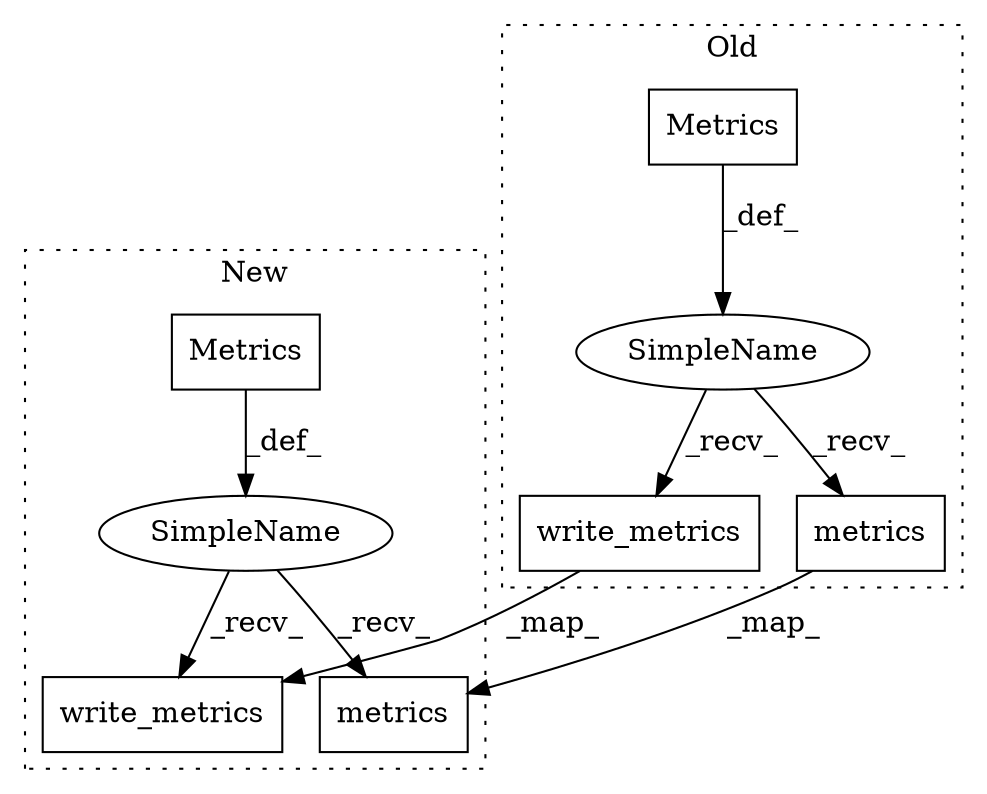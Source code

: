 digraph G {
subgraph cluster0 {
1 [label="write_metrics" a="32" s="15037" l="15" shape="box"];
4 [label="SimpleName" a="42" s="14921" l="1" shape="ellipse"];
6 [label="Metrics" a="32" s="14923,15007" l="8,1" shape="box"];
8 [label="metrics" a="32" s="15018" l="9" shape="box"];
label = "Old";
style="dotted";
}
subgraph cluster1 {
2 [label="write_metrics" a="32" s="14887" l="15" shape="box"];
3 [label="SimpleName" a="42" s="14804" l="1" shape="ellipse"];
5 [label="Metrics" a="32" s="14852" l="9" shape="box"];
7 [label="metrics" a="32" s="14870" l="9" shape="box"];
label = "New";
style="dotted";
}
1 -> 2 [label="_map_"];
3 -> 7 [label="_recv_"];
3 -> 2 [label="_recv_"];
4 -> 8 [label="_recv_"];
4 -> 1 [label="_recv_"];
5 -> 3 [label="_def_"];
6 -> 4 [label="_def_"];
8 -> 7 [label="_map_"];
}